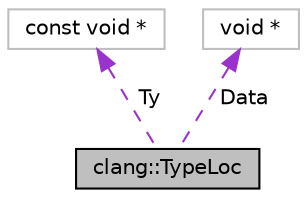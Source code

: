 digraph "clang::TypeLoc"
{
 // LATEX_PDF_SIZE
  bgcolor="transparent";
  edge [fontname="Helvetica",fontsize="10",labelfontname="Helvetica",labelfontsize="10"];
  node [fontname="Helvetica",fontsize="10",shape=record];
  Node1 [label="clang::TypeLoc",height=0.2,width=0.4,color="black", fillcolor="grey75", style="filled", fontcolor="black",tooltip="Base wrapper for a particular \"section\" of type source info."];
  Node2 -> Node1 [dir="back",color="darkorchid3",fontsize="10",style="dashed",label=" Ty" ,fontname="Helvetica"];
  Node2 [label="const void *",height=0.2,width=0.4,color="grey75",tooltip=" "];
  Node3 -> Node1 [dir="back",color="darkorchid3",fontsize="10",style="dashed",label=" Data" ,fontname="Helvetica"];
  Node3 [label="void *",height=0.2,width=0.4,color="grey75",tooltip=" "];
}

